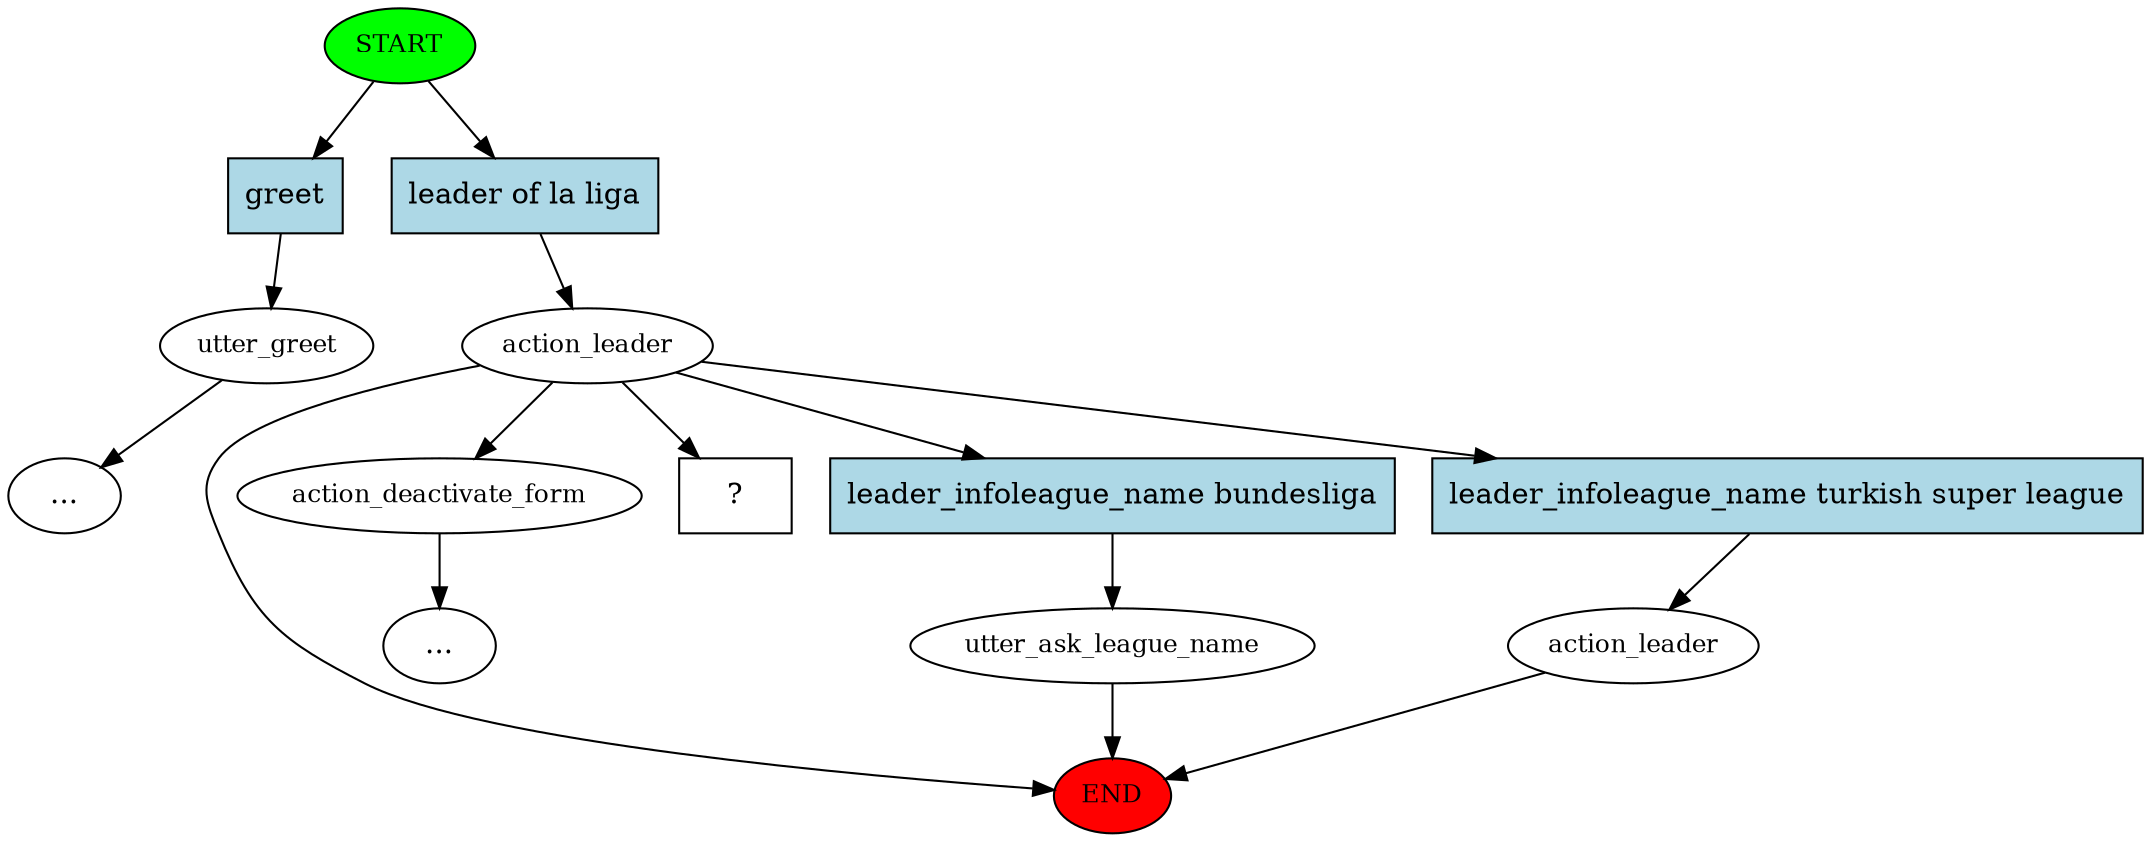 digraph  {
0 [class="start active", fillcolor=green, fontsize=12, label=START, style=filled];
"-1" [class=end, fillcolor=red, fontsize=12, label=END, style=filled];
1 [class="", fontsize=12, label=utter_greet];
4 [class=active, fontsize=12, label=action_leader];
5 [class="", fontsize=12, label=utter_ask_league_name];
8 [class="", fontsize=12, label=action_leader];
"-7" [class=ellipsis, label="..."];
12 [class="", fontsize=12, label=action_deactivate_form];
"-8" [class=ellipsis, label="..."];
14 [class="intent dashed active", label="  ?  ", shape=rect];
15 [class=intent, fillcolor=lightblue, label=greet, shape=rect, style=filled];
16 [class="intent active", fillcolor=lightblue, label="leader of la liga", shape=rect, style=filled];
17 [class=intent, fillcolor=lightblue, label="leader_infoleague_name bundesliga", shape=rect, style=filled];
18 [class=intent, fillcolor=lightblue, label="leader_infoleague_name turkish super league", shape=rect, style=filled];
0 -> 15  [class="", key=0];
0 -> 16  [class=active, key=0];
1 -> "-7"  [class="", key=NONE, label=""];
4 -> "-1"  [class="", key=NONE, label=""];
4 -> 12  [class="", key=NONE, label=""];
4 -> 14  [class=active, key=NONE, label=""];
4 -> 17  [class="", key=0];
4 -> 18  [class="", key=0];
5 -> "-1"  [class="", key=NONE, label=""];
8 -> "-1"  [class="", key=NONE, label=""];
12 -> "-8"  [class="", key=NONE, label=""];
15 -> 1  [class="", key=0];
16 -> 4  [class=active, key=0];
17 -> 5  [class="", key=0];
18 -> 8  [class="", key=0];
}
